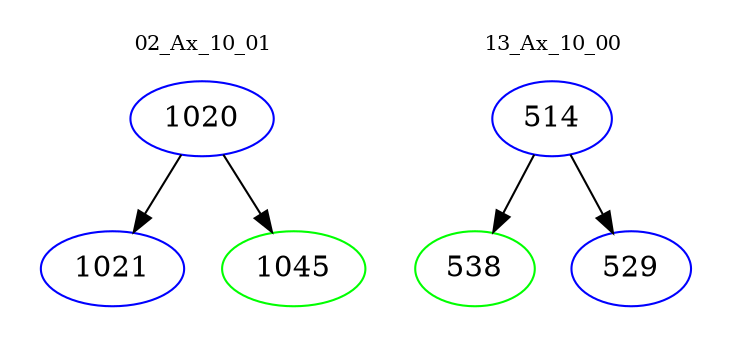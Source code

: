 digraph{
subgraph cluster_0 {
color = white
label = "02_Ax_10_01";
fontsize=10;
T0_1020 [label="1020", color="blue"]
T0_1020 -> T0_1021 [color="black"]
T0_1021 [label="1021", color="blue"]
T0_1020 -> T0_1045 [color="black"]
T0_1045 [label="1045", color="green"]
}
subgraph cluster_1 {
color = white
label = "13_Ax_10_00";
fontsize=10;
T1_514 [label="514", color="blue"]
T1_514 -> T1_538 [color="black"]
T1_538 [label="538", color="green"]
T1_514 -> T1_529 [color="black"]
T1_529 [label="529", color="blue"]
}
}
